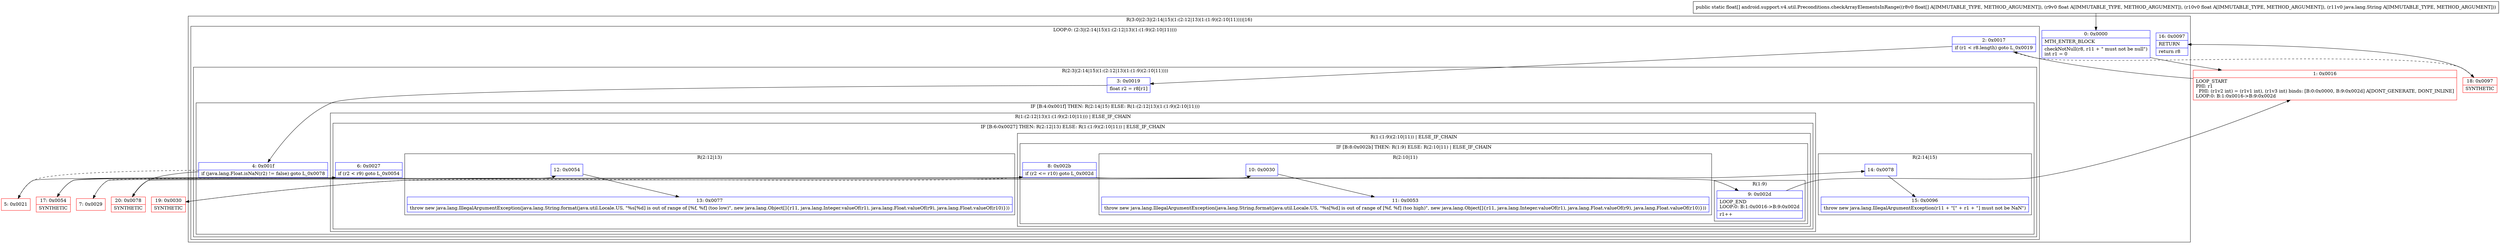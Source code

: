 digraph "CFG forandroid.support.v4.util.Preconditions.checkArrayElementsInRange([FFFLjava\/lang\/String;)[F" {
subgraph cluster_Region_1577827935 {
label = "R(3:0|(2:3|(2:14|15)(1:(2:12|13)(1:(1:9)(2:10|11))))|16)";
node [shape=record,color=blue];
Node_0 [shape=record,label="{0\:\ 0x0000|MTH_ENTER_BLOCK\l|checkNotNull(r8, r11 + \" must not be null\")\lint r1 = 0\l}"];
subgraph cluster_LoopRegion_2126321458 {
label = "LOOP:0: (2:3|(2:14|15)(1:(2:12|13)(1:(1:9)(2:10|11))))";
node [shape=record,color=blue];
Node_2 [shape=record,label="{2\:\ 0x0017|if (r1 \< r8.length) goto L_0x0019\l}"];
subgraph cluster_Region_1124512680 {
label = "R(2:3|(2:14|15)(1:(2:12|13)(1:(1:9)(2:10|11))))";
node [shape=record,color=blue];
Node_3 [shape=record,label="{3\:\ 0x0019|float r2 = r8[r1]\l}"];
subgraph cluster_IfRegion_1060365559 {
label = "IF [B:4:0x001f] THEN: R(2:14|15) ELSE: R(1:(2:12|13)(1:(1:9)(2:10|11)))";
node [shape=record,color=blue];
Node_4 [shape=record,label="{4\:\ 0x001f|if (java.lang.Float.isNaN(r2) != false) goto L_0x0078\l}"];
subgraph cluster_Region_1090262225 {
label = "R(2:14|15)";
node [shape=record,color=blue];
Node_14 [shape=record,label="{14\:\ 0x0078}"];
Node_15 [shape=record,label="{15\:\ 0x0096|throw new java.lang.IllegalArgumentException(r11 + \"[\" + r1 + \"] must not be NaN\")\l}"];
}
subgraph cluster_Region_1775455869 {
label = "R(1:(2:12|13)(1:(1:9)(2:10|11))) | ELSE_IF_CHAIN\l";
node [shape=record,color=blue];
subgraph cluster_IfRegion_524887388 {
label = "IF [B:6:0x0027] THEN: R(2:12|13) ELSE: R(1:(1:9)(2:10|11)) | ELSE_IF_CHAIN\l";
node [shape=record,color=blue];
Node_6 [shape=record,label="{6\:\ 0x0027|if (r2 \< r9) goto L_0x0054\l}"];
subgraph cluster_Region_1607212491 {
label = "R(2:12|13)";
node [shape=record,color=blue];
Node_12 [shape=record,label="{12\:\ 0x0054}"];
Node_13 [shape=record,label="{13\:\ 0x0077|throw new java.lang.IllegalArgumentException(java.lang.String.format(java.util.Locale.US, \"%s[%d] is out of range of [%f, %f] (too low)\", new java.lang.Object[]\{r11, java.lang.Integer.valueOf(r1), java.lang.Float.valueOf(r9), java.lang.Float.valueOf(r10)\}))\l}"];
}
subgraph cluster_Region_849070467 {
label = "R(1:(1:9)(2:10|11)) | ELSE_IF_CHAIN\l";
node [shape=record,color=blue];
subgraph cluster_IfRegion_542392635 {
label = "IF [B:8:0x002b] THEN: R(1:9) ELSE: R(2:10|11) | ELSE_IF_CHAIN\l";
node [shape=record,color=blue];
Node_8 [shape=record,label="{8\:\ 0x002b|if (r2 \<= r10) goto L_0x002d\l}"];
subgraph cluster_Region_1285187259 {
label = "R(1:9)";
node [shape=record,color=blue];
Node_9 [shape=record,label="{9\:\ 0x002d|LOOP_END\lLOOP:0: B:1:0x0016\-\>B:9:0x002d\l|r1++\l}"];
}
subgraph cluster_Region_1230935431 {
label = "R(2:10|11)";
node [shape=record,color=blue];
Node_10 [shape=record,label="{10\:\ 0x0030}"];
Node_11 [shape=record,label="{11\:\ 0x0053|throw new java.lang.IllegalArgumentException(java.lang.String.format(java.util.Locale.US, \"%s[%d] is out of range of [%f, %f] (too high)\", new java.lang.Object[]\{r11, java.lang.Integer.valueOf(r1), java.lang.Float.valueOf(r9), java.lang.Float.valueOf(r10)\}))\l}"];
}
}
}
}
}
}
}
}
Node_16 [shape=record,label="{16\:\ 0x0097|RETURN\l|return r8\l}"];
}
Node_1 [shape=record,color=red,label="{1\:\ 0x0016|LOOP_START\lPHI: r1 \l  PHI: (r1v2 int) = (r1v1 int), (r1v3 int) binds: [B:0:0x0000, B:9:0x002d] A[DONT_GENERATE, DONT_INLINE]\lLOOP:0: B:1:0x0016\-\>B:9:0x002d\l}"];
Node_5 [shape=record,color=red,label="{5\:\ 0x0021}"];
Node_7 [shape=record,color=red,label="{7\:\ 0x0029}"];
Node_17 [shape=record,color=red,label="{17\:\ 0x0054|SYNTHETIC\l}"];
Node_18 [shape=record,color=red,label="{18\:\ 0x0097|SYNTHETIC\l}"];
Node_19 [shape=record,color=red,label="{19\:\ 0x0030|SYNTHETIC\l}"];
Node_20 [shape=record,color=red,label="{20\:\ 0x0078|SYNTHETIC\l}"];
MethodNode[shape=record,label="{public static float[] android.support.v4.util.Preconditions.checkArrayElementsInRange((r8v0 float[] A[IMMUTABLE_TYPE, METHOD_ARGUMENT]), (r9v0 float A[IMMUTABLE_TYPE, METHOD_ARGUMENT]), (r10v0 float A[IMMUTABLE_TYPE, METHOD_ARGUMENT]), (r11v0 java.lang.String A[IMMUTABLE_TYPE, METHOD_ARGUMENT])) }"];
MethodNode -> Node_0;
Node_0 -> Node_1;
Node_2 -> Node_3;
Node_2 -> Node_18[style=dashed];
Node_3 -> Node_4;
Node_4 -> Node_5[style=dashed];
Node_4 -> Node_20;
Node_14 -> Node_15;
Node_6 -> Node_7[style=dashed];
Node_6 -> Node_17;
Node_12 -> Node_13;
Node_8 -> Node_9;
Node_8 -> Node_19[style=dashed];
Node_9 -> Node_1;
Node_10 -> Node_11;
Node_1 -> Node_2;
Node_5 -> Node_6;
Node_7 -> Node_8;
Node_17 -> Node_12;
Node_18 -> Node_16;
Node_19 -> Node_10;
Node_20 -> Node_14;
}

